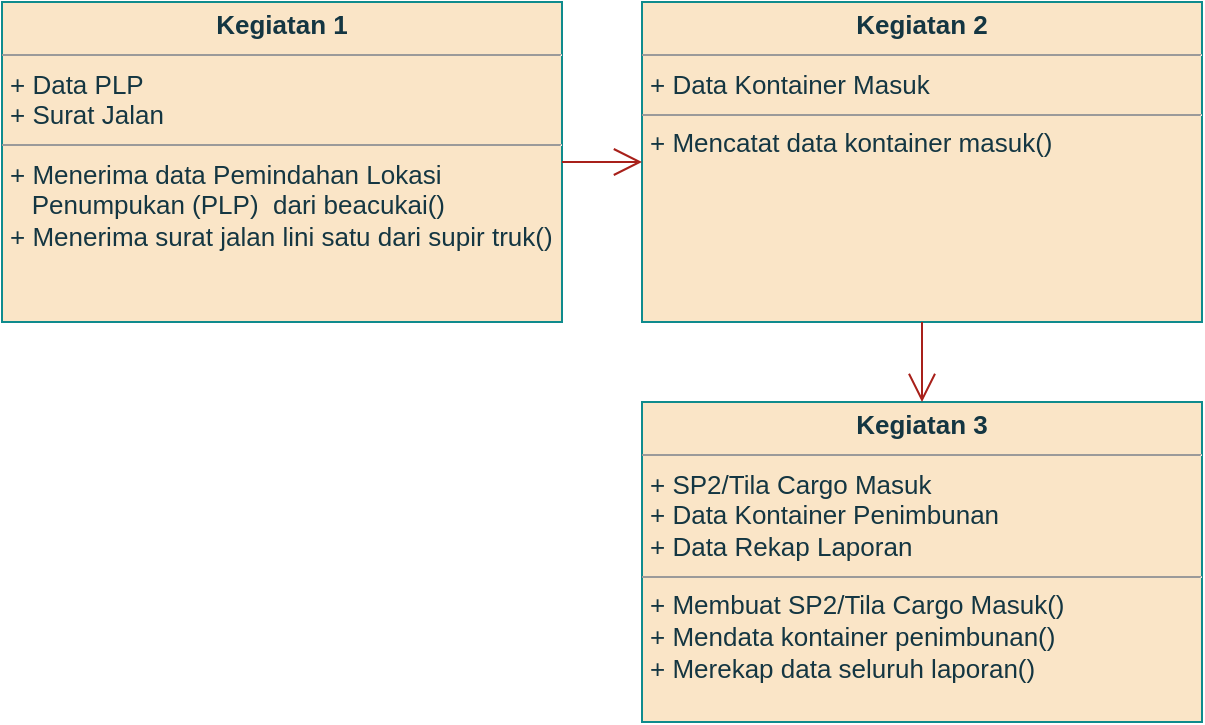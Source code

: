 <mxfile version="13.9.7" type="github" pages="2">
  <diagram id="NA0KZxk3qrtfwM2OW_Ud" name="masuk">
    <mxGraphModel dx="1038" dy="1647" grid="1" gridSize="10" guides="1" tooltips="1" connect="1" arrows="1" fold="1" page="1" pageScale="1" pageWidth="850" pageHeight="1100" background="none" math="0" shadow="0">
      <root>
        <mxCell id="0" />
        <mxCell id="1" parent="0" />
        <mxCell id="eQw3OcEAn6oPx84qbfoO-1" value="&lt;p style=&quot;margin: 4px 0px 0px ; text-align: center ; font-size: 13px&quot;&gt;&lt;font style=&quot;font-size: 13px&quot;&gt;&lt;b&gt;Kegiatan 1&lt;br&gt;&lt;/b&gt;&lt;/font&gt;&lt;/p&gt;&lt;hr style=&quot;font-size: 13px&quot; size=&quot;1&quot;&gt;&lt;p style=&quot;margin: 0px 0px 0px 4px ; font-size: 13px&quot;&gt;&lt;font style=&quot;font-size: 13px&quot;&gt;+ Data PLP&lt;br&gt;&lt;/font&gt;&lt;/p&gt;&lt;p style=&quot;margin: 0px 0px 0px 4px ; font-size: 13px&quot;&gt;&lt;font style=&quot;font-size: 13px&quot;&gt;+ Surat Jalan&lt;br&gt;&lt;/font&gt;&lt;/p&gt;&lt;hr style=&quot;font-size: 13px&quot; size=&quot;1&quot;&gt;&lt;p style=&quot;margin: 0px 0px 0px 4px ; font-size: 13px&quot;&gt;&lt;font style=&quot;font-size: 13px&quot;&gt;+ Menerima data Pemindahan Lokasi &lt;br&gt;&lt;/font&gt;&lt;/p&gt;&lt;p style=&quot;margin: 0px 0px 0px 4px ; font-size: 13px&quot;&gt;&lt;font style=&quot;font-size: 13px&quot;&gt;&amp;nbsp;&amp;nbsp; Penumpukan (PLP)&amp;nbsp; dari beacukai()&lt;/font&gt;&lt;/p&gt;&lt;p style=&quot;margin: 0px 0px 0px 4px ; font-size: 13px&quot;&gt;&lt;font style=&quot;font-size: 13px&quot;&gt;+ Menerima surat jalan lini satu dari supir truk()&lt;br&gt;&lt;/font&gt;&lt;/p&gt;" style="verticalAlign=top;align=left;overflow=fill;fontSize=12;fontFamily=Helvetica;html=1;fillColor=#FAE5C7;strokeColor=#0F8B8D;fontColor=#143642;" parent="1" vertex="1">
          <mxGeometry x="60" y="-1000" width="280" height="160" as="geometry" />
        </mxCell>
        <mxCell id="eQw3OcEAn6oPx84qbfoO-8" value="&lt;p style=&quot;margin: 4px 0px 0px ; text-align: center ; font-size: 13px&quot;&gt;&lt;font style=&quot;font-size: 13px&quot;&gt;&lt;b&gt;Kegiatan 2&lt;br&gt;&lt;/b&gt;&lt;/font&gt;&lt;/p&gt;&lt;hr style=&quot;font-size: 13px&quot; size=&quot;1&quot;&gt;&lt;p style=&quot;margin: 0px 0px 0px 4px ; font-size: 13px&quot;&gt;&lt;font style=&quot;font-size: 13px&quot;&gt;+ Data Kontainer Masuk&lt;/font&gt;&lt;/p&gt;&lt;hr style=&quot;font-size: 13px&quot; size=&quot;1&quot;&gt;&lt;p style=&quot;margin: 0px 0px 0px 4px ; font-size: 13px&quot;&gt;&lt;font style=&quot;font-size: 13px&quot;&gt;+ Mencatat data kontainer masuk()&lt;/font&gt;&lt;/p&gt;" style="verticalAlign=top;align=left;overflow=fill;fontSize=12;fontFamily=Helvetica;html=1;fillColor=#FAE5C7;strokeColor=#0F8B8D;fontColor=#143642;" parent="1" vertex="1">
          <mxGeometry x="380" y="-1000" width="280" height="160" as="geometry" />
        </mxCell>
        <mxCell id="eQw3OcEAn6oPx84qbfoO-9" value="&lt;p style=&quot;margin: 4px 0px 0px ; text-align: center ; font-size: 13px&quot;&gt;&lt;font style=&quot;font-size: 13px&quot;&gt;&lt;b&gt;Kegiatan 3&lt;br&gt;&lt;/b&gt;&lt;/font&gt;&lt;/p&gt;&lt;hr style=&quot;font-size: 13px&quot; size=&quot;1&quot;&gt;&lt;p style=&quot;margin: 0px 0px 0px 4px ; font-size: 13px&quot;&gt;&lt;font style=&quot;font-size: 13px&quot;&gt;+ SP2/Tila Cargo Masuk&lt;/font&gt;&lt;/p&gt;&lt;p style=&quot;margin: 0px 0px 0px 4px ; font-size: 13px&quot;&gt;&lt;font style=&quot;font-size: 13px&quot;&gt;+ Data Kontainer Penimbunan&lt;/font&gt;&lt;/p&gt;&lt;p style=&quot;margin: 0px 0px 0px 4px ; font-size: 13px&quot;&gt;&lt;font style=&quot;font-size: 13px&quot;&gt;+ Data Rekap Laporan&lt;br&gt;&lt;/font&gt;&lt;/p&gt;&lt;hr style=&quot;font-size: 13px&quot; size=&quot;1&quot;&gt;&lt;p style=&quot;margin: 0px 0px 0px 4px ; font-size: 13px&quot;&gt;&lt;font style=&quot;font-size: 13px&quot;&gt;+ Membuat SP2/Tila Cargo Masuk()&lt;/font&gt;&lt;/p&gt;&lt;p style=&quot;margin: 0px 0px 0px 4px ; font-size: 13px&quot;&gt;&lt;font style=&quot;font-size: 13px&quot;&gt;+ Mendata kontainer penimbunan()&lt;/font&gt;&lt;/p&gt;&lt;p style=&quot;margin: 0px 0px 0px 4px ; font-size: 13px&quot;&gt;&lt;font style=&quot;font-size: 13px&quot;&gt;+ Merekap data seluruh laporan()&lt;br&gt;&lt;/font&gt;&lt;/p&gt;" style="verticalAlign=top;align=left;overflow=fill;fontSize=12;fontFamily=Helvetica;html=1;fillColor=#FAE5C7;strokeColor=#0F8B8D;fontColor=#143642;" parent="1" vertex="1">
          <mxGeometry x="380" y="-800" width="280" height="160" as="geometry" />
        </mxCell>
        <mxCell id="eQw3OcEAn6oPx84qbfoO-10" value="" style="endArrow=open;endFill=1;endSize=12;html=1;exitX=1;exitY=0.5;exitDx=0;exitDy=0;labelBackgroundColor=#DAD2D8;strokeColor=#A8201A;fontColor=#143642;" parent="1" source="eQw3OcEAn6oPx84qbfoO-1" target="eQw3OcEAn6oPx84qbfoO-8" edge="1">
          <mxGeometry width="160" relative="1" as="geometry">
            <mxPoint x="170" y="-730" as="sourcePoint" />
            <mxPoint x="330" y="-730" as="targetPoint" />
          </mxGeometry>
        </mxCell>
        <mxCell id="eQw3OcEAn6oPx84qbfoO-11" value="" style="endArrow=open;endFill=1;endSize=12;html=1;exitX=0.5;exitY=1;exitDx=0;exitDy=0;entryX=0.5;entryY=0;entryDx=0;entryDy=0;labelBackgroundColor=#DAD2D8;strokeColor=#A8201A;fontColor=#143642;" parent="1" source="eQw3OcEAn6oPx84qbfoO-8" target="eQw3OcEAn6oPx84qbfoO-9" edge="1">
          <mxGeometry width="160" relative="1" as="geometry">
            <mxPoint x="159.17" y="-640" as="sourcePoint" />
            <mxPoint x="159.17" y="-550" as="targetPoint" />
          </mxGeometry>
        </mxCell>
      </root>
    </mxGraphModel>
  </diagram>
  <diagram id="cBXWfLgAfQ9afSPrOQsu" name="keluar">
    <mxGraphModel dx="1038" dy="1647" grid="1" gridSize="10" guides="1" tooltips="1" connect="1" arrows="1" fold="1" page="1" pageScale="1" pageWidth="850" pageHeight="1100" math="0" shadow="0">
      <root>
        <mxCell id="kXKcbXCf7MKJPl132Yhn-0" />
        <mxCell id="kXKcbXCf7MKJPl132Yhn-1" parent="kXKcbXCf7MKJPl132Yhn-0" />
        <mxCell id="kXKcbXCf7MKJPl132Yhn-2" value="&lt;p style=&quot;margin: 4px 0px 0px ; text-align: center ; font-size: 13px&quot;&gt;&lt;font style=&quot;font-size: 13px&quot;&gt;&lt;b&gt;Kegiatan 1&lt;br&gt;&lt;/b&gt;&lt;/font&gt;&lt;/p&gt;&lt;hr style=&quot;font-size: 13px&quot; size=&quot;1&quot;&gt;&lt;p style=&quot;margin: 0px 0px 0px 4px ; font-size: 13px&quot;&gt;&lt;font style=&quot;font-size: 13px&quot;&gt;+ Data &lt;/font&gt;&lt;font style=&quot;font-size: 13px&quot;&gt;&lt;font style=&quot;font-size: 13px&quot;&gt;SPPB&lt;/font&gt;&lt;/font&gt;&lt;/p&gt;&lt;hr style=&quot;font-size: 13px&quot; size=&quot;1&quot;&gt;&lt;p style=&quot;margin: 0px 0px 0px 4px ; font-size: 13px&quot;&gt;&lt;font style=&quot;font-size: 13px&quot;&gt;+ Dokumen Surat Persetujuan&lt;br&gt;&lt;/font&gt;&lt;/p&gt;&lt;p style=&quot;margin: 0px 0px 0px 4px ; font-size: 13px&quot;&gt;&lt;font style=&quot;font-size: 13px&quot;&gt;&amp;nbsp;&amp;nbsp; Pengeluaran Barang (SPPB) ()&lt;br&gt;&lt;/font&gt;&lt;/p&gt;" style="verticalAlign=top;align=left;overflow=fill;fontSize=12;fontFamily=Helvetica;html=1;fillColor=#FAE5C7;strokeColor=#0F8B8D;fontColor=#143642;" parent="kXKcbXCf7MKJPl132Yhn-1" vertex="1">
          <mxGeometry x="80" y="-980" width="280" height="160" as="geometry" />
        </mxCell>
        <mxCell id="kXKcbXCf7MKJPl132Yhn-3" value="&lt;p style=&quot;margin: 4px 0px 0px ; text-align: center ; font-size: 13px&quot;&gt;&lt;font style=&quot;font-size: 13px&quot;&gt;&lt;b&gt;Kegiatan 2&lt;br&gt;&lt;/b&gt;&lt;/font&gt;&lt;/p&gt;&lt;hr style=&quot;font-size: 13px&quot; size=&quot;1&quot;&gt;&lt;p style=&quot;margin: 0px 0px 0px 4px ; font-size: 13px&quot;&gt;&lt;font style=&quot;font-size: 13px&quot;&gt;+ Data Kontainer Keluar&lt;/font&gt;&lt;/p&gt;&lt;hr style=&quot;font-size: 13px&quot; size=&quot;1&quot;&gt;&lt;p style=&quot;margin: 0px 0px 0px 4px ; font-size: 13px&quot;&gt;&lt;font style=&quot;font-size: 13px&quot;&gt;+ Mencatat data kontainer keluar()&lt;/font&gt;&lt;/p&gt;" style="verticalAlign=top;align=left;overflow=fill;fontSize=12;fontFamily=Helvetica;html=1;fillColor=#FAE5C7;strokeColor=#0F8B8D;fontColor=#143642;" parent="kXKcbXCf7MKJPl132Yhn-1" vertex="1">
          <mxGeometry x="400" y="-980" width="280" height="160" as="geometry" />
        </mxCell>
        <mxCell id="kXKcbXCf7MKJPl132Yhn-4" value="&lt;p style=&quot;margin: 4px 0px 0px ; text-align: center ; font-size: 13px&quot;&gt;&lt;font style=&quot;font-size: 13px&quot;&gt;&lt;b&gt;Kegiatan 3&lt;br&gt;&lt;/b&gt;&lt;/font&gt;&lt;/p&gt;&lt;hr style=&quot;font-size: 13px&quot; size=&quot;1&quot;&gt;&lt;p style=&quot;margin: 0px 0px 0px 4px ; font-size: 13px&quot;&gt;&lt;font style=&quot;font-size: 13px&quot;&gt;+ SP2/Tila Cargo Keluar&lt;/font&gt;&lt;/p&gt;&lt;p style=&quot;margin: 0px 0px 0px 4px ; font-size: 13px&quot;&gt;&lt;font style=&quot;font-size: 13px&quot;&gt;+ Data Kontainer Penimbunan&lt;/font&gt;&lt;/p&gt;&lt;p style=&quot;margin: 0px 0px 0px 4px ; font-size: 13px&quot;&gt;&lt;font style=&quot;font-size: 13px&quot;&gt;+ Data Rekap Laporan&lt;br&gt;&lt;/font&gt;&lt;/p&gt;&lt;hr style=&quot;font-size: 13px&quot; size=&quot;1&quot;&gt;&lt;p style=&quot;margin: 0px 0px 0px 4px ; font-size: 13px&quot;&gt;&lt;font style=&quot;font-size: 13px&quot;&gt;+ Membuat SP2/Tila Cargo Keluar()&lt;/font&gt;&lt;/p&gt;&lt;p style=&quot;margin: 0px 0px 0px 4px ; font-size: 13px&quot;&gt;&lt;font style=&quot;font-size: 13px&quot;&gt;+ Mendata kontainer penimbunan()&lt;/font&gt;&lt;/p&gt;&lt;p style=&quot;margin: 0px 0px 0px 4px ; font-size: 13px&quot;&gt;&lt;font style=&quot;font-size: 13px&quot;&gt;+ Merekap data seluruh laporan()&lt;br&gt;&lt;/font&gt;&lt;/p&gt;" style="verticalAlign=top;align=left;overflow=fill;fontSize=12;fontFamily=Helvetica;html=1;fillColor=#FAE5C7;strokeColor=#0F8B8D;fontColor=#143642;" parent="kXKcbXCf7MKJPl132Yhn-1" vertex="1">
          <mxGeometry x="400" y="-790" width="280" height="160" as="geometry" />
        </mxCell>
        <mxCell id="kXKcbXCf7MKJPl132Yhn-5" value="" style="endArrow=open;endFill=1;endSize=12;html=1;labelBackgroundColor=#DAD2D8;strokeColor=#A8201A;fontColor=#143642;exitX=1;exitY=0.5;exitDx=0;exitDy=0;" parent="kXKcbXCf7MKJPl132Yhn-1" source="kXKcbXCf7MKJPl132Yhn-2" target="kXKcbXCf7MKJPl132Yhn-3" edge="1">
          <mxGeometry width="160" relative="1" as="geometry">
            <mxPoint x="370" y="-900" as="sourcePoint" />
            <mxPoint x="350" y="-710" as="targetPoint" />
          </mxGeometry>
        </mxCell>
        <mxCell id="kXKcbXCf7MKJPl132Yhn-6" value="" style="endArrow=open;endFill=1;endSize=12;html=1;exitX=0.5;exitY=1;exitDx=0;exitDy=0;entryX=0.5;entryY=0;entryDx=0;entryDy=0;labelBackgroundColor=#DAD2D8;strokeColor=#A8201A;fontColor=#143642;" parent="kXKcbXCf7MKJPl132Yhn-1" source="kXKcbXCf7MKJPl132Yhn-3" target="kXKcbXCf7MKJPl132Yhn-4" edge="1">
          <mxGeometry width="160" relative="1" as="geometry">
            <mxPoint x="219.17" y="-620" as="sourcePoint" />
            <mxPoint x="219.17" y="-530" as="targetPoint" />
          </mxGeometry>
        </mxCell>
      </root>
    </mxGraphModel>
  </diagram>
</mxfile>
